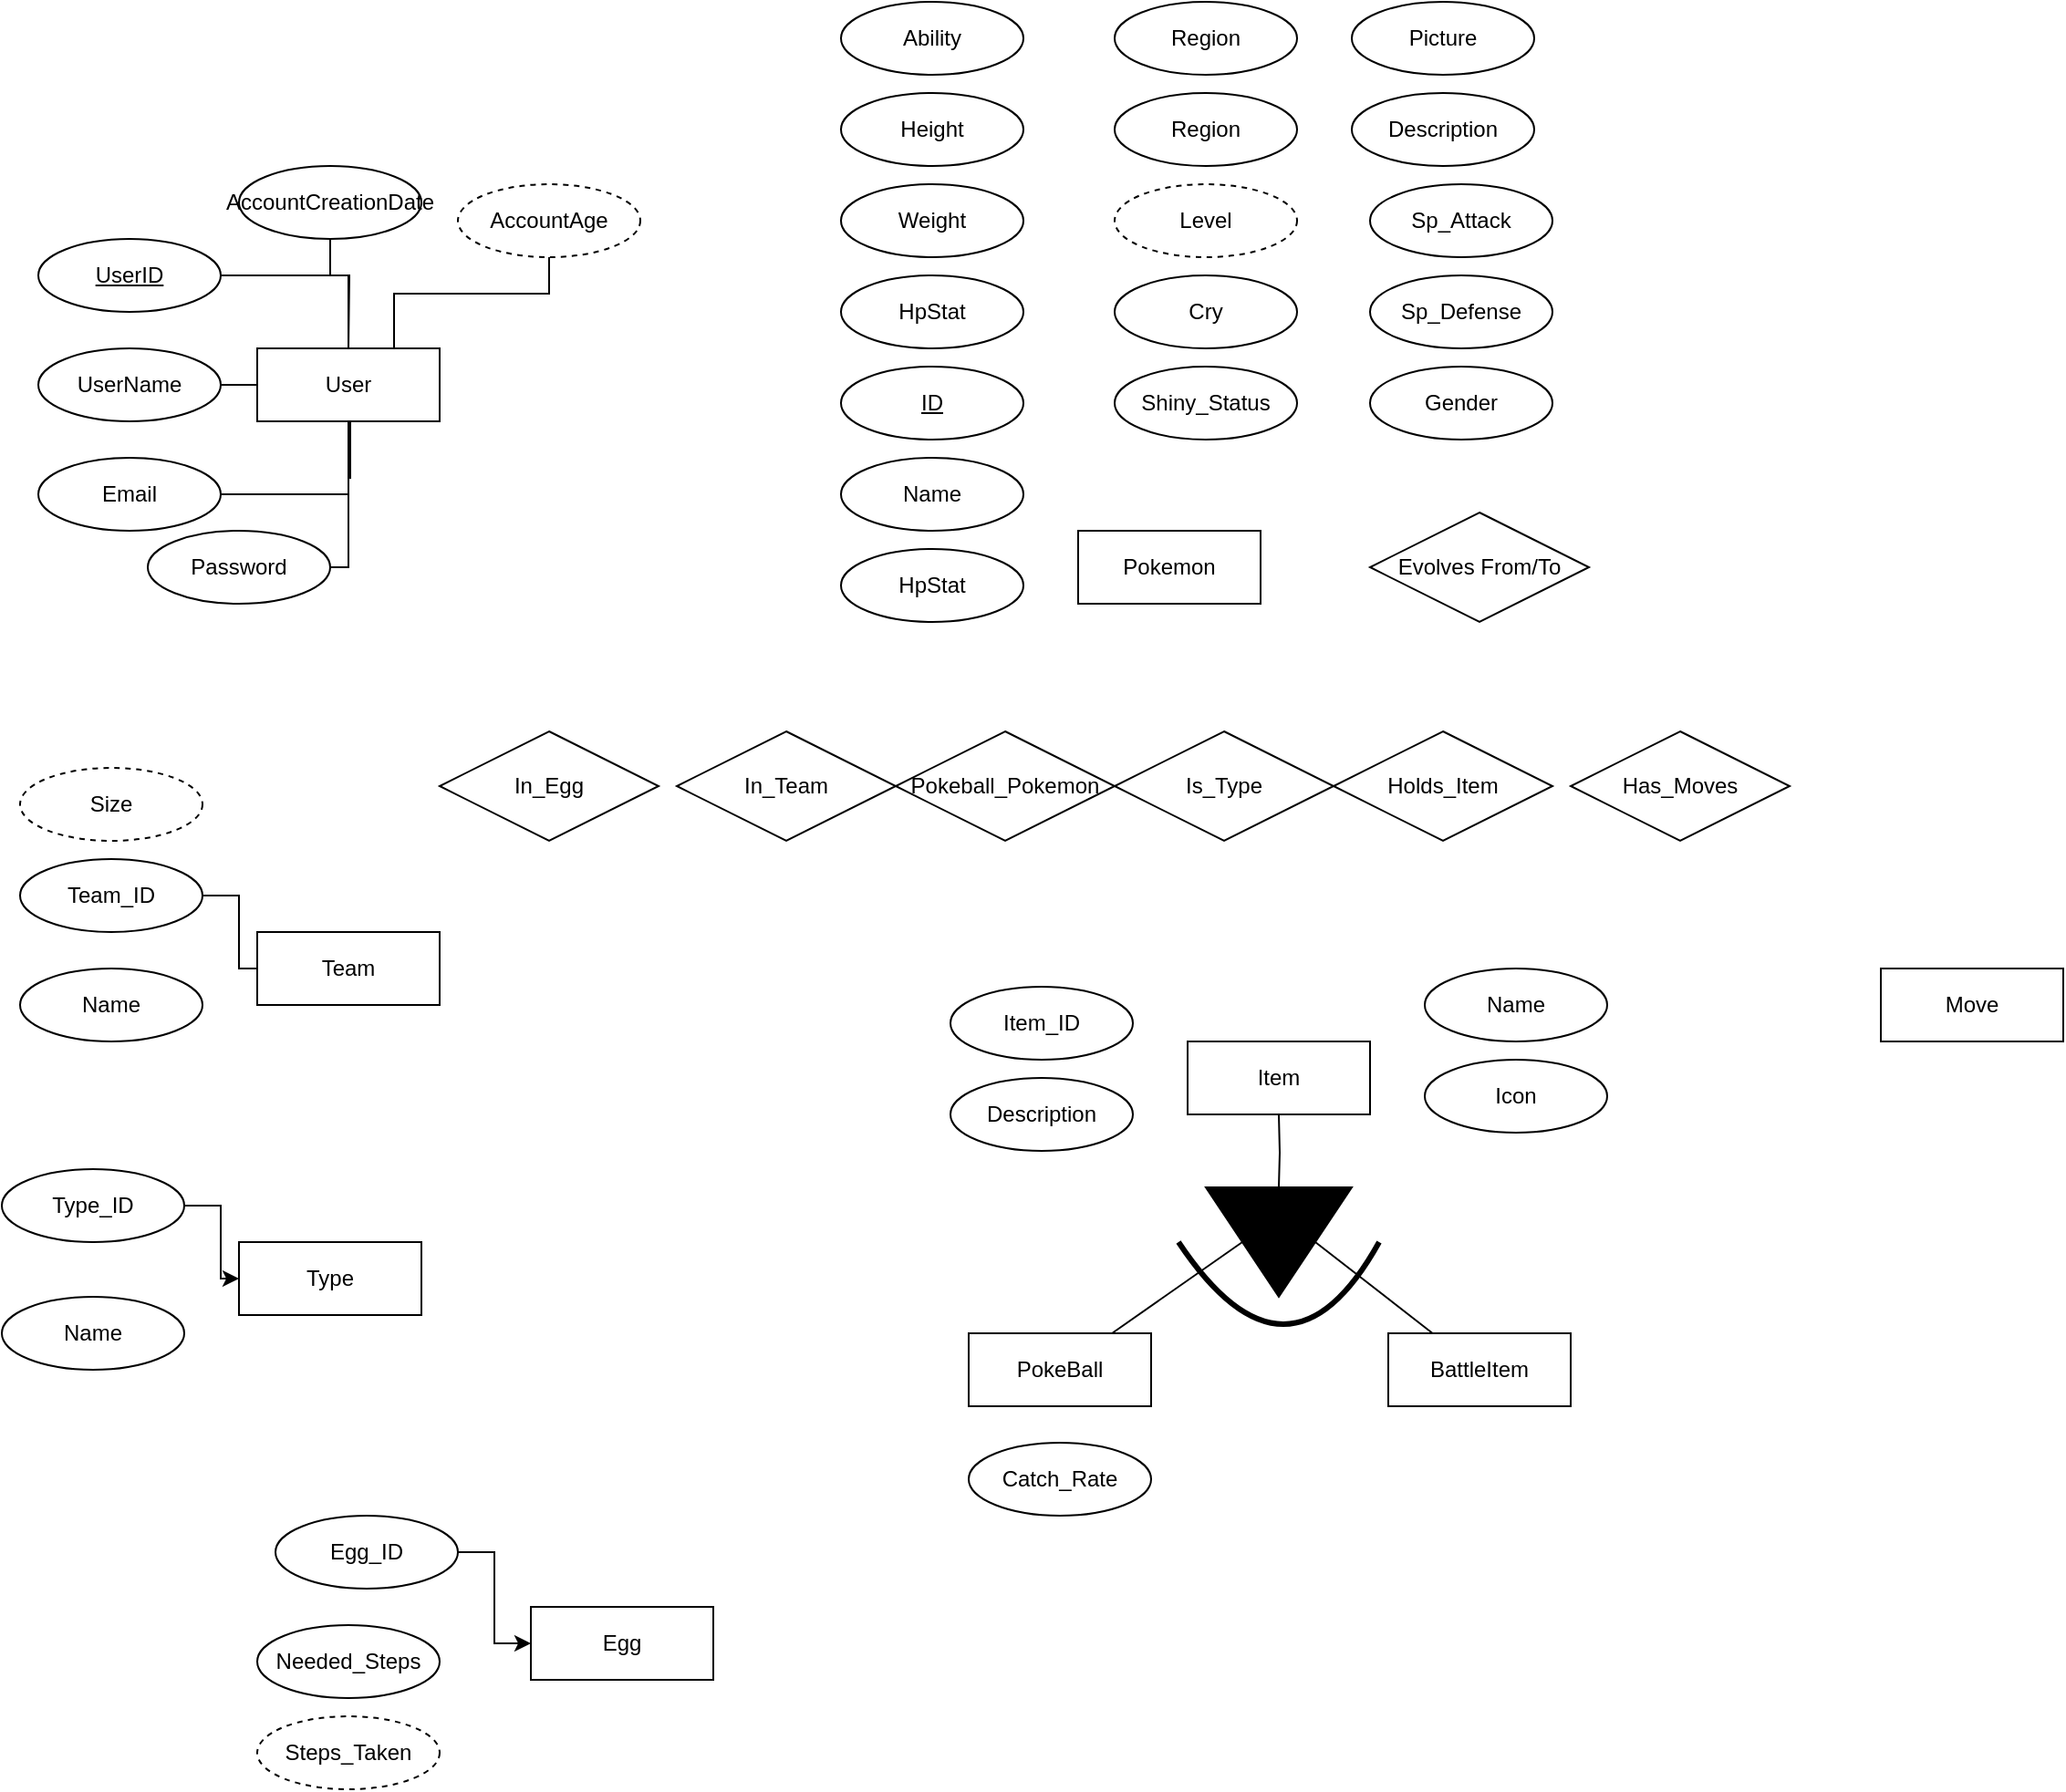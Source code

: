 <mxfile version="23.1.1" type="device">
  <diagram id="R2lEEEUBdFMjLlhIrx00" name="Page-1">
    <mxGraphModel dx="954" dy="1664" grid="1" gridSize="10" guides="1" tooltips="1" connect="1" arrows="1" fold="1" page="1" pageScale="1" pageWidth="850" pageHeight="1100" math="0" shadow="0" extFonts="Permanent Marker^https://fonts.googleapis.com/css?family=Permanent+Marker">
      <root>
        <mxCell id="0" />
        <mxCell id="1" parent="0" />
        <mxCell id="CmgHee2uS1ip0cAjkPL6-2" value="User" style="whiteSpace=wrap;html=1;align=center;" vertex="1" parent="1">
          <mxGeometry x="180" y="120" width="100" height="40" as="geometry" />
        </mxCell>
        <mxCell id="CmgHee2uS1ip0cAjkPL6-3" value="Pokemon" style="whiteSpace=wrap;html=1;align=center;" vertex="1" parent="1">
          <mxGeometry x="630" y="220" width="100" height="40" as="geometry" />
        </mxCell>
        <mxCell id="CmgHee2uS1ip0cAjkPL6-14" style="edgeStyle=orthogonalEdgeStyle;rounded=0;orthogonalLoop=1;jettySize=auto;html=1;endArrow=none;endFill=0;" edge="1" parent="1" source="CmgHee2uS1ip0cAjkPL6-4">
          <mxGeometry relative="1" as="geometry">
            <mxPoint x="230" y="120" as="targetPoint" />
          </mxGeometry>
        </mxCell>
        <mxCell id="CmgHee2uS1ip0cAjkPL6-4" value="&lt;u&gt;UserID&lt;/u&gt;" style="ellipse;whiteSpace=wrap;html=1;align=center;" vertex="1" parent="1">
          <mxGeometry x="60" y="60" width="100" height="40" as="geometry" />
        </mxCell>
        <mxCell id="CmgHee2uS1ip0cAjkPL6-15" style="edgeStyle=orthogonalEdgeStyle;rounded=0;orthogonalLoop=1;jettySize=auto;html=1;exitX=1;exitY=0.5;exitDx=0;exitDy=0;entryX=0;entryY=0.5;entryDx=0;entryDy=0;endArrow=none;endFill=0;" edge="1" parent="1" source="CmgHee2uS1ip0cAjkPL6-5" target="CmgHee2uS1ip0cAjkPL6-2">
          <mxGeometry relative="1" as="geometry" />
        </mxCell>
        <mxCell id="CmgHee2uS1ip0cAjkPL6-5" value="UserName" style="ellipse;whiteSpace=wrap;html=1;align=center;" vertex="1" parent="1">
          <mxGeometry x="60" y="120" width="100" height="40" as="geometry" />
        </mxCell>
        <mxCell id="CmgHee2uS1ip0cAjkPL6-16" style="edgeStyle=orthogonalEdgeStyle;rounded=0;orthogonalLoop=1;jettySize=auto;html=1;exitX=1;exitY=0.5;exitDx=0;exitDy=0;entryX=0.5;entryY=1;entryDx=0;entryDy=0;endArrow=none;endFill=0;" edge="1" parent="1" source="CmgHee2uS1ip0cAjkPL6-6" target="CmgHee2uS1ip0cAjkPL6-2">
          <mxGeometry relative="1" as="geometry" />
        </mxCell>
        <mxCell id="CmgHee2uS1ip0cAjkPL6-6" value="Email" style="ellipse;whiteSpace=wrap;html=1;align=center;" vertex="1" parent="1">
          <mxGeometry x="60" y="180" width="100" height="40" as="geometry" />
        </mxCell>
        <mxCell id="CmgHee2uS1ip0cAjkPL6-17" style="edgeStyle=orthogonalEdgeStyle;rounded=0;orthogonalLoop=1;jettySize=auto;html=1;endArrow=none;endFill=0;" edge="1" parent="1" source="CmgHee2uS1ip0cAjkPL6-7">
          <mxGeometry relative="1" as="geometry">
            <mxPoint x="230" y="160" as="targetPoint" />
            <Array as="points">
              <mxPoint x="230" y="240" />
              <mxPoint x="230" y="191" />
              <mxPoint x="231" y="191" />
            </Array>
          </mxGeometry>
        </mxCell>
        <mxCell id="CmgHee2uS1ip0cAjkPL6-7" value="Password" style="ellipse;whiteSpace=wrap;html=1;align=center;" vertex="1" parent="1">
          <mxGeometry x="120" y="220" width="100" height="40" as="geometry" />
        </mxCell>
        <mxCell id="CmgHee2uS1ip0cAjkPL6-12" style="edgeStyle=orthogonalEdgeStyle;rounded=0;orthogonalLoop=1;jettySize=auto;html=1;endArrow=none;endFill=0;" edge="1" parent="1" source="CmgHee2uS1ip0cAjkPL6-8" target="CmgHee2uS1ip0cAjkPL6-2">
          <mxGeometry relative="1" as="geometry">
            <Array as="points">
              <mxPoint x="220" y="80" />
              <mxPoint x="230" y="80" />
            </Array>
          </mxGeometry>
        </mxCell>
        <mxCell id="CmgHee2uS1ip0cAjkPL6-8" value="AccountCreationDate" style="ellipse;whiteSpace=wrap;html=1;align=center;" vertex="1" parent="1">
          <mxGeometry x="170" y="20" width="100" height="40" as="geometry" />
        </mxCell>
        <mxCell id="CmgHee2uS1ip0cAjkPL6-13" style="edgeStyle=orthogonalEdgeStyle;rounded=0;orthogonalLoop=1;jettySize=auto;html=1;entryX=0.75;entryY=0;entryDx=0;entryDy=0;endArrow=none;endFill=0;" edge="1" parent="1" source="CmgHee2uS1ip0cAjkPL6-11" target="CmgHee2uS1ip0cAjkPL6-2">
          <mxGeometry relative="1" as="geometry">
            <Array as="points">
              <mxPoint x="340" y="90" />
              <mxPoint x="255" y="90" />
            </Array>
          </mxGeometry>
        </mxCell>
        <mxCell id="CmgHee2uS1ip0cAjkPL6-11" value="AccountAge" style="ellipse;whiteSpace=wrap;html=1;align=center;dashed=1;" vertex="1" parent="1">
          <mxGeometry x="290" y="30" width="100" height="40" as="geometry" />
        </mxCell>
        <mxCell id="CmgHee2uS1ip0cAjkPL6-18" value="HpStat" style="ellipse;whiteSpace=wrap;html=1;align=center;" vertex="1" parent="1">
          <mxGeometry x="500" y="230" width="100" height="40" as="geometry" />
        </mxCell>
        <mxCell id="CmgHee2uS1ip0cAjkPL6-19" value="Name" style="ellipse;whiteSpace=wrap;html=1;align=center;" vertex="1" parent="1">
          <mxGeometry x="500" y="180" width="100" height="40" as="geometry" />
        </mxCell>
        <mxCell id="CmgHee2uS1ip0cAjkPL6-20" value="&lt;u&gt;ID&lt;/u&gt;" style="ellipse;whiteSpace=wrap;html=1;align=center;" vertex="1" parent="1">
          <mxGeometry x="500" y="130" width="100" height="40" as="geometry" />
        </mxCell>
        <mxCell id="CmgHee2uS1ip0cAjkPL6-22" value="HpStat" style="ellipse;whiteSpace=wrap;html=1;align=center;" vertex="1" parent="1">
          <mxGeometry x="500" y="80" width="100" height="40" as="geometry" />
        </mxCell>
        <mxCell id="CmgHee2uS1ip0cAjkPL6-23" value="Weight" style="ellipse;whiteSpace=wrap;html=1;align=center;" vertex="1" parent="1">
          <mxGeometry x="500" y="30" width="100" height="40" as="geometry" />
        </mxCell>
        <mxCell id="CmgHee2uS1ip0cAjkPL6-24" value="Height" style="ellipse;whiteSpace=wrap;html=1;align=center;" vertex="1" parent="1">
          <mxGeometry x="500" y="-20" width="100" height="40" as="geometry" />
        </mxCell>
        <mxCell id="CmgHee2uS1ip0cAjkPL6-25" value="Ability" style="ellipse;whiteSpace=wrap;html=1;align=center;" vertex="1" parent="1">
          <mxGeometry x="500" y="-70" width="100" height="40" as="geometry" />
        </mxCell>
        <mxCell id="CmgHee2uS1ip0cAjkPL6-27" value="Region" style="ellipse;whiteSpace=wrap;html=1;align=center;" vertex="1" parent="1">
          <mxGeometry x="650" y="-70" width="100" height="40" as="geometry" />
        </mxCell>
        <mxCell id="CmgHee2uS1ip0cAjkPL6-28" value="Region" style="ellipse;whiteSpace=wrap;html=1;align=center;" vertex="1" parent="1">
          <mxGeometry x="650" y="-20" width="100" height="40" as="geometry" />
        </mxCell>
        <mxCell id="CmgHee2uS1ip0cAjkPL6-29" value="Is_Type" style="shape=rhombus;perimeter=rhombusPerimeter;whiteSpace=wrap;html=1;align=center;" vertex="1" parent="1">
          <mxGeometry x="650" y="330" width="120" height="60" as="geometry" />
        </mxCell>
        <mxCell id="CmgHee2uS1ip0cAjkPL6-30" value="Has_Moves" style="shape=rhombus;perimeter=rhombusPerimeter;whiteSpace=wrap;html=1;align=center;" vertex="1" parent="1">
          <mxGeometry x="900" y="330" width="120" height="60" as="geometry" />
        </mxCell>
        <mxCell id="CmgHee2uS1ip0cAjkPL6-31" value="In_Team" style="shape=rhombus;perimeter=rhombusPerimeter;whiteSpace=wrap;html=1;align=center;" vertex="1" parent="1">
          <mxGeometry x="410" y="330" width="120" height="60" as="geometry" />
        </mxCell>
        <mxCell id="CmgHee2uS1ip0cAjkPL6-32" value="Pokeball_Pokemon" style="shape=rhombus;perimeter=rhombusPerimeter;whiteSpace=wrap;html=1;align=center;" vertex="1" parent="1">
          <mxGeometry x="530" y="330" width="120" height="60" as="geometry" />
        </mxCell>
        <mxCell id="CmgHee2uS1ip0cAjkPL6-33" value="Level" style="ellipse;whiteSpace=wrap;html=1;align=center;dashed=1;" vertex="1" parent="1">
          <mxGeometry x="650" y="30" width="100" height="40" as="geometry" />
        </mxCell>
        <mxCell id="CmgHee2uS1ip0cAjkPL6-34" value="Evolves From/To" style="shape=rhombus;perimeter=rhombusPerimeter;whiteSpace=wrap;html=1;align=center;" vertex="1" parent="1">
          <mxGeometry x="790" y="210" width="120" height="60" as="geometry" />
        </mxCell>
        <mxCell id="CmgHee2uS1ip0cAjkPL6-36" value="Holds_Item" style="shape=rhombus;perimeter=rhombusPerimeter;whiteSpace=wrap;html=1;align=center;" vertex="1" parent="1">
          <mxGeometry x="770" y="330" width="120" height="60" as="geometry" />
        </mxCell>
        <mxCell id="CmgHee2uS1ip0cAjkPL6-37" value="Cry" style="ellipse;whiteSpace=wrap;html=1;align=center;" vertex="1" parent="1">
          <mxGeometry x="650" y="80" width="100" height="40" as="geometry" />
        </mxCell>
        <mxCell id="CmgHee2uS1ip0cAjkPL6-38" value="Picture" style="ellipse;whiteSpace=wrap;html=1;align=center;" vertex="1" parent="1">
          <mxGeometry x="780" y="-70" width="100" height="40" as="geometry" />
        </mxCell>
        <mxCell id="CmgHee2uS1ip0cAjkPL6-40" value="Description" style="ellipse;whiteSpace=wrap;html=1;align=center;" vertex="1" parent="1">
          <mxGeometry x="780" y="-20" width="100" height="40" as="geometry" />
        </mxCell>
        <mxCell id="CmgHee2uS1ip0cAjkPL6-41" value="Shiny_Status" style="ellipse;whiteSpace=wrap;html=1;align=center;" vertex="1" parent="1">
          <mxGeometry x="650" y="130" width="100" height="40" as="geometry" />
        </mxCell>
        <mxCell id="CmgHee2uS1ip0cAjkPL6-42" value="Sp_Attack" style="ellipse;whiteSpace=wrap;html=1;align=center;" vertex="1" parent="1">
          <mxGeometry x="790" y="30" width="100" height="40" as="geometry" />
        </mxCell>
        <mxCell id="CmgHee2uS1ip0cAjkPL6-43" value="Sp_Defense" style="ellipse;whiteSpace=wrap;html=1;align=center;" vertex="1" parent="1">
          <mxGeometry x="790" y="80" width="100" height="40" as="geometry" />
        </mxCell>
        <mxCell id="CmgHee2uS1ip0cAjkPL6-44" value="Gender" style="ellipse;whiteSpace=wrap;html=1;align=center;" vertex="1" parent="1">
          <mxGeometry x="790" y="130" width="100" height="40" as="geometry" />
        </mxCell>
        <mxCell id="CmgHee2uS1ip0cAjkPL6-45" value="Team" style="whiteSpace=wrap;html=1;align=center;" vertex="1" parent="1">
          <mxGeometry x="180" y="440" width="100" height="40" as="geometry" />
        </mxCell>
        <mxCell id="CmgHee2uS1ip0cAjkPL6-47" value="Item" style="whiteSpace=wrap;html=1;align=center;" vertex="1" parent="1">
          <mxGeometry x="690" y="500" width="100" height="40" as="geometry" />
        </mxCell>
        <mxCell id="CmgHee2uS1ip0cAjkPL6-48" style="edgeStyle=orthogonalEdgeStyle;rounded=0;orthogonalLoop=1;jettySize=auto;html=1;endArrow=none;endFill=0;" edge="1" parent="1" target="CmgHee2uS1ip0cAjkPL6-49">
          <mxGeometry relative="1" as="geometry">
            <mxPoint x="740" y="610" as="targetPoint" />
            <mxPoint x="740" y="540" as="sourcePoint" />
          </mxGeometry>
        </mxCell>
        <mxCell id="CmgHee2uS1ip0cAjkPL6-49" value="" style="triangle;whiteSpace=wrap;html=1;rotation=90;fillColor=#000000;" vertex="1" parent="1">
          <mxGeometry x="710" y="570" width="60" height="80" as="geometry" />
        </mxCell>
        <mxCell id="CmgHee2uS1ip0cAjkPL6-50" value="" style="edgeStyle=none;orthogonalLoop=1;jettySize=auto;html=1;rounded=0;curved=1;endArrow=none;endFill=0;strokeWidth=3;" edge="1" parent="1">
          <mxGeometry width="80" relative="1" as="geometry">
            <mxPoint x="685" y="610" as="sourcePoint" />
            <mxPoint x="795" y="610" as="targetPoint" />
            <Array as="points">
              <mxPoint x="745" y="700" />
            </Array>
          </mxGeometry>
        </mxCell>
        <mxCell id="CmgHee2uS1ip0cAjkPL6-60" style="rounded=0;orthogonalLoop=1;jettySize=auto;html=1;entryX=0.5;entryY=1;entryDx=0;entryDy=0;endArrow=none;endFill=0;" edge="1" parent="1" source="CmgHee2uS1ip0cAjkPL6-51" target="CmgHee2uS1ip0cAjkPL6-49">
          <mxGeometry relative="1" as="geometry" />
        </mxCell>
        <mxCell id="CmgHee2uS1ip0cAjkPL6-51" value="PokeBall" style="whiteSpace=wrap;html=1;align=center;" vertex="1" parent="1">
          <mxGeometry x="570" y="660" width="100" height="40" as="geometry" />
        </mxCell>
        <mxCell id="CmgHee2uS1ip0cAjkPL6-61" style="rounded=0;orthogonalLoop=1;jettySize=auto;html=1;entryX=0.5;entryY=0;entryDx=0;entryDy=0;endArrow=none;endFill=0;" edge="1" parent="1" source="CmgHee2uS1ip0cAjkPL6-52" target="CmgHee2uS1ip0cAjkPL6-49">
          <mxGeometry relative="1" as="geometry" />
        </mxCell>
        <mxCell id="CmgHee2uS1ip0cAjkPL6-52" value="BattleItem" style="whiteSpace=wrap;html=1;align=center;" vertex="1" parent="1">
          <mxGeometry x="800" y="660" width="100" height="40" as="geometry" />
        </mxCell>
        <mxCell id="CmgHee2uS1ip0cAjkPL6-53" value="Egg" style="whiteSpace=wrap;html=1;align=center;" vertex="1" parent="1">
          <mxGeometry x="330" y="810" width="100" height="40" as="geometry" />
        </mxCell>
        <mxCell id="CmgHee2uS1ip0cAjkPL6-54" value="In_Egg" style="shape=rhombus;perimeter=rhombusPerimeter;whiteSpace=wrap;html=1;align=center;" vertex="1" parent="1">
          <mxGeometry x="280" y="330" width="120" height="60" as="geometry" />
        </mxCell>
        <mxCell id="CmgHee2uS1ip0cAjkPL6-55" value="Type" style="whiteSpace=wrap;html=1;align=center;" vertex="1" parent="1">
          <mxGeometry x="170" y="610" width="100" height="40" as="geometry" />
        </mxCell>
        <mxCell id="CmgHee2uS1ip0cAjkPL6-56" value="Move" style="whiteSpace=wrap;html=1;align=center;" vertex="1" parent="1">
          <mxGeometry x="1070" y="460" width="100" height="40" as="geometry" />
        </mxCell>
        <mxCell id="CmgHee2uS1ip0cAjkPL6-63" style="edgeStyle=orthogonalEdgeStyle;rounded=0;orthogonalLoop=1;jettySize=auto;html=1;endArrow=none;endFill=0;" edge="1" parent="1" source="CmgHee2uS1ip0cAjkPL6-57" target="CmgHee2uS1ip0cAjkPL6-45">
          <mxGeometry relative="1" as="geometry" />
        </mxCell>
        <mxCell id="CmgHee2uS1ip0cAjkPL6-57" value="Team_ID" style="ellipse;whiteSpace=wrap;html=1;align=center;" vertex="1" parent="1">
          <mxGeometry x="50" y="400" width="100" height="40" as="geometry" />
        </mxCell>
        <mxCell id="CmgHee2uS1ip0cAjkPL6-64" style="edgeStyle=orthogonalEdgeStyle;rounded=0;orthogonalLoop=1;jettySize=auto;html=1;" edge="1" parent="1" source="CmgHee2uS1ip0cAjkPL6-58" target="CmgHee2uS1ip0cAjkPL6-55">
          <mxGeometry relative="1" as="geometry" />
        </mxCell>
        <mxCell id="CmgHee2uS1ip0cAjkPL6-58" value="Type_ID" style="ellipse;whiteSpace=wrap;html=1;align=center;" vertex="1" parent="1">
          <mxGeometry x="40" y="570" width="100" height="40" as="geometry" />
        </mxCell>
        <mxCell id="CmgHee2uS1ip0cAjkPL6-65" style="edgeStyle=orthogonalEdgeStyle;rounded=0;orthogonalLoop=1;jettySize=auto;html=1;entryX=0;entryY=0.5;entryDx=0;entryDy=0;" edge="1" parent="1" source="CmgHee2uS1ip0cAjkPL6-59" target="CmgHee2uS1ip0cAjkPL6-53">
          <mxGeometry relative="1" as="geometry" />
        </mxCell>
        <mxCell id="CmgHee2uS1ip0cAjkPL6-59" value="Egg_ID" style="ellipse;whiteSpace=wrap;html=1;align=center;" vertex="1" parent="1">
          <mxGeometry x="190" y="760" width="100" height="40" as="geometry" />
        </mxCell>
        <mxCell id="CmgHee2uS1ip0cAjkPL6-66" value="Steps_Taken" style="ellipse;whiteSpace=wrap;html=1;align=center;dashed=1;" vertex="1" parent="1">
          <mxGeometry x="180" y="870" width="100" height="40" as="geometry" />
        </mxCell>
        <mxCell id="CmgHee2uS1ip0cAjkPL6-67" value="Needed_Steps" style="ellipse;whiteSpace=wrap;html=1;align=center;" vertex="1" parent="1">
          <mxGeometry x="180" y="820" width="100" height="40" as="geometry" />
        </mxCell>
        <mxCell id="CmgHee2uS1ip0cAjkPL6-68" value="Item_ID" style="ellipse;whiteSpace=wrap;html=1;align=center;" vertex="1" parent="1">
          <mxGeometry x="560" y="470" width="100" height="40" as="geometry" />
        </mxCell>
        <mxCell id="CmgHee2uS1ip0cAjkPL6-69" value="Description" style="ellipse;whiteSpace=wrap;html=1;align=center;" vertex="1" parent="1">
          <mxGeometry x="560" y="520" width="100" height="40" as="geometry" />
        </mxCell>
        <mxCell id="CmgHee2uS1ip0cAjkPL6-70" value="Name" style="ellipse;whiteSpace=wrap;html=1;align=center;" vertex="1" parent="1">
          <mxGeometry x="820" y="460" width="100" height="40" as="geometry" />
        </mxCell>
        <mxCell id="CmgHee2uS1ip0cAjkPL6-71" value="Icon" style="ellipse;whiteSpace=wrap;html=1;align=center;" vertex="1" parent="1">
          <mxGeometry x="820" y="510" width="100" height="40" as="geometry" />
        </mxCell>
        <mxCell id="CmgHee2uS1ip0cAjkPL6-72" value="Catch_Rate" style="ellipse;whiteSpace=wrap;html=1;align=center;" vertex="1" parent="1">
          <mxGeometry x="570" y="720" width="100" height="40" as="geometry" />
        </mxCell>
        <mxCell id="CmgHee2uS1ip0cAjkPL6-73" value="Name" style="ellipse;whiteSpace=wrap;html=1;align=center;" vertex="1" parent="1">
          <mxGeometry x="40" y="640" width="100" height="40" as="geometry" />
        </mxCell>
        <mxCell id="CmgHee2uS1ip0cAjkPL6-75" value="Name" style="ellipse;whiteSpace=wrap;html=1;align=center;" vertex="1" parent="1">
          <mxGeometry x="50" y="460" width="100" height="40" as="geometry" />
        </mxCell>
        <mxCell id="CmgHee2uS1ip0cAjkPL6-76" value="Size" style="ellipse;whiteSpace=wrap;html=1;align=center;dashed=1;" vertex="1" parent="1">
          <mxGeometry x="50" y="350" width="100" height="40" as="geometry" />
        </mxCell>
      </root>
    </mxGraphModel>
  </diagram>
</mxfile>
